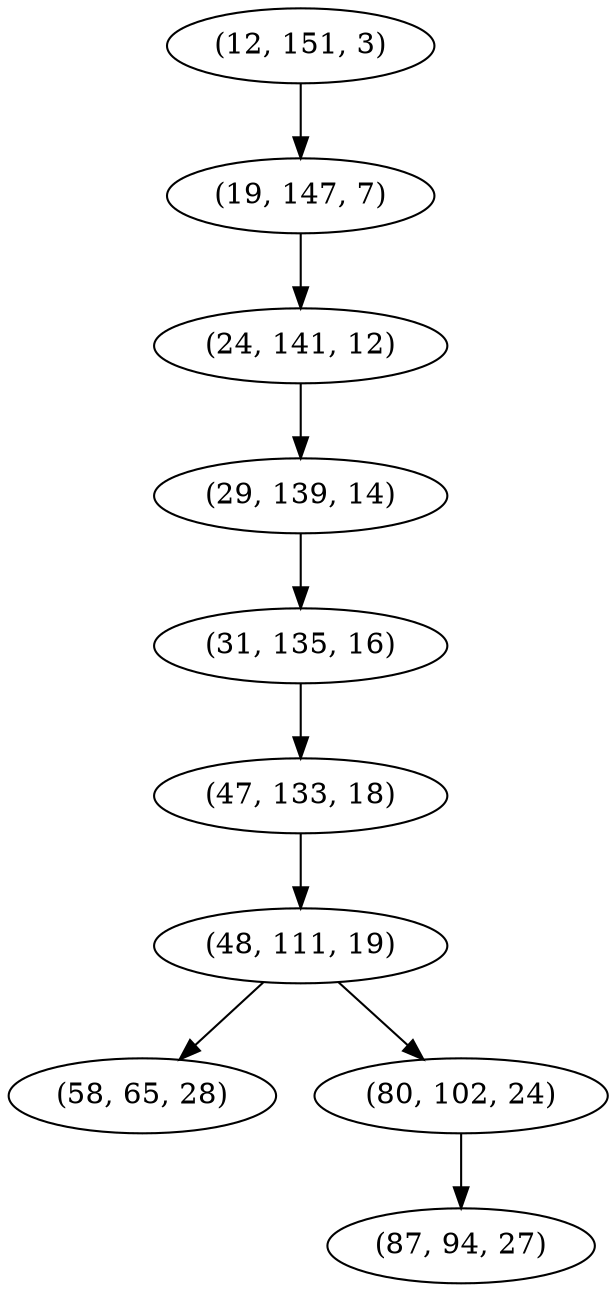 digraph tree {
    "(12, 151, 3)";
    "(19, 147, 7)";
    "(24, 141, 12)";
    "(29, 139, 14)";
    "(31, 135, 16)";
    "(47, 133, 18)";
    "(48, 111, 19)";
    "(58, 65, 28)";
    "(80, 102, 24)";
    "(87, 94, 27)";
    "(12, 151, 3)" -> "(19, 147, 7)";
    "(19, 147, 7)" -> "(24, 141, 12)";
    "(24, 141, 12)" -> "(29, 139, 14)";
    "(29, 139, 14)" -> "(31, 135, 16)";
    "(31, 135, 16)" -> "(47, 133, 18)";
    "(47, 133, 18)" -> "(48, 111, 19)";
    "(48, 111, 19)" -> "(58, 65, 28)";
    "(48, 111, 19)" -> "(80, 102, 24)";
    "(80, 102, 24)" -> "(87, 94, 27)";
}
